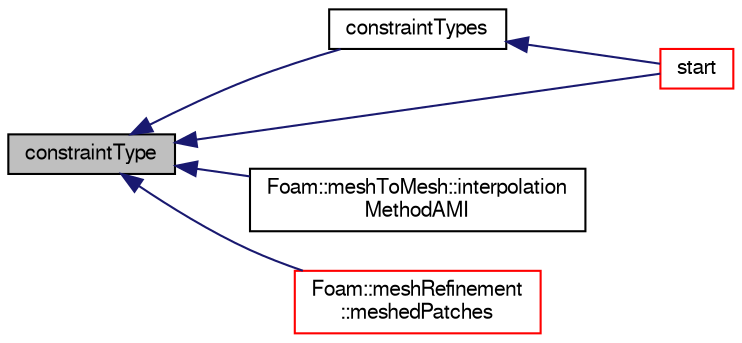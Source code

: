 digraph "constraintType"
{
  bgcolor="transparent";
  edge [fontname="FreeSans",fontsize="10",labelfontname="FreeSans",labelfontsize="10"];
  node [fontname="FreeSans",fontsize="10",shape=record];
  rankdir="LR";
  Node2598 [label="constraintType",height=0.2,width=0.4,color="black", fillcolor="grey75", style="filled", fontcolor="black"];
  Node2598 -> Node2599 [dir="back",color="midnightblue",fontsize="10",style="solid",fontname="FreeSans"];
  Node2599 [label="constraintTypes",height=0.2,width=0.4,color="black",URL="$a27478.html#a0332049c12f6133863c992e8274422a1",tooltip="Return a list of all the constraint patch types. "];
  Node2599 -> Node2600 [dir="back",color="midnightblue",fontsize="10",style="solid",fontname="FreeSans"];
  Node2600 [label="start",height=0.2,width=0.4,color="red",URL="$a27478.html#a6bfd3e3abb11e98bdb4b98671cec1234",tooltip="Return start label of this patch in the polyMesh face list. "];
  Node2598 -> Node3153 [dir="back",color="midnightblue",fontsize="10",style="solid",fontname="FreeSans"];
  Node3153 [label="Foam::meshToMesh::interpolation\lMethodAMI",height=0.2,width=0.4,color="black",URL="$a29254.html#aef7049b730f1c37232e66c147569b92b",tooltip="Conversion between mesh and patch interpolation methods. "];
  Node2598 -> Node3154 [dir="back",color="midnightblue",fontsize="10",style="solid",fontname="FreeSans"];
  Node3154 [label="Foam::meshRefinement\l::meshedPatches",height=0.2,width=0.4,color="red",URL="$a24662.html#a99d01ffe5a584e7f602fdceb6cbd4a6b",tooltip="Get patchIDs for patches added in addMeshedPatch. "];
  Node2598 -> Node2600 [dir="back",color="midnightblue",fontsize="10",style="solid",fontname="FreeSans"];
}
